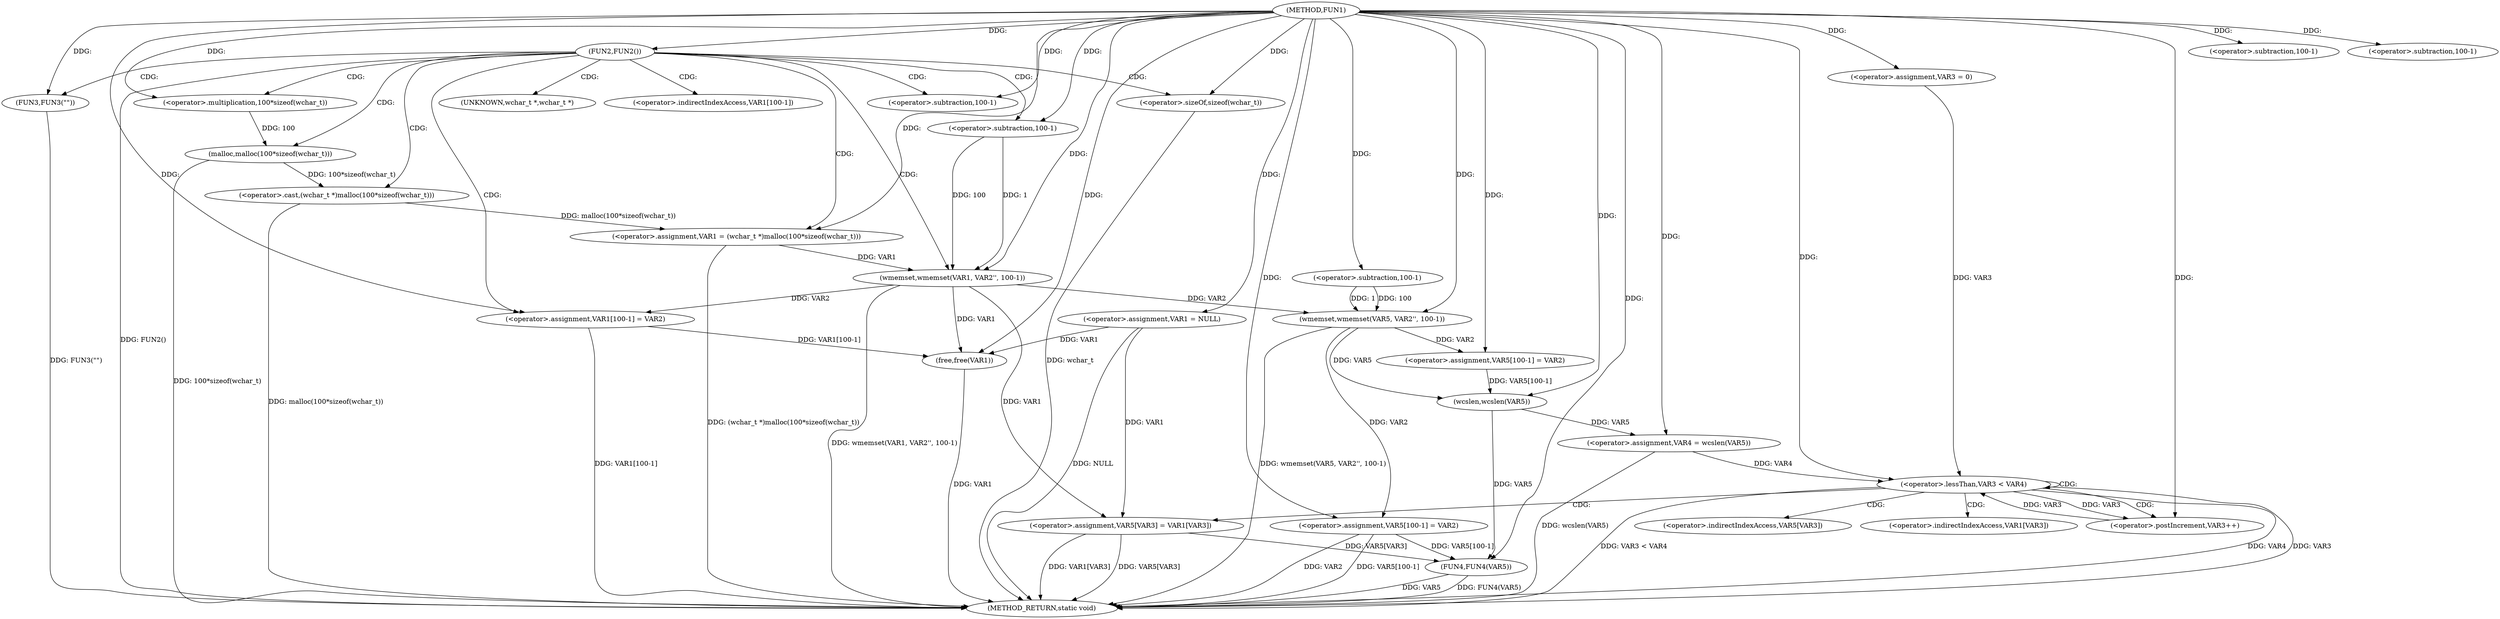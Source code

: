 digraph FUN1 {  
"1000100" [label = "(METHOD,FUN1)" ]
"1000184" [label = "(METHOD_RETURN,static void)" ]
"1000103" [label = "(<operator>.assignment,VAR1 = NULL)" ]
"1000107" [label = "(FUN2,FUN2())" ]
"1000109" [label = "(FUN3,FUN3(\"\"))" ]
"1000113" [label = "(<operator>.assignment,VAR1 = (wchar_t *)malloc(100*sizeof(wchar_t)))" ]
"1000115" [label = "(<operator>.cast,(wchar_t *)malloc(100*sizeof(wchar_t)))" ]
"1000117" [label = "(malloc,malloc(100*sizeof(wchar_t)))" ]
"1000118" [label = "(<operator>.multiplication,100*sizeof(wchar_t))" ]
"1000120" [label = "(<operator>.sizeOf,sizeof(wchar_t))" ]
"1000122" [label = "(wmemset,wmemset(VAR1, VAR2'', 100-1))" ]
"1000125" [label = "(<operator>.subtraction,100-1)" ]
"1000128" [label = "(<operator>.assignment,VAR1[100-1] = VAR2)" ]
"1000131" [label = "(<operator>.subtraction,100-1)" ]
"1000139" [label = "(wmemset,wmemset(VAR5, VAR2'', 100-1))" ]
"1000142" [label = "(<operator>.subtraction,100-1)" ]
"1000145" [label = "(<operator>.assignment,VAR5[100-1] = VAR2)" ]
"1000148" [label = "(<operator>.subtraction,100-1)" ]
"1000152" [label = "(<operator>.assignment,VAR4 = wcslen(VAR5))" ]
"1000154" [label = "(wcslen,wcslen(VAR5))" ]
"1000157" [label = "(<operator>.assignment,VAR3 = 0)" ]
"1000160" [label = "(<operator>.lessThan,VAR3 < VAR4)" ]
"1000163" [label = "(<operator>.postIncrement,VAR3++)" ]
"1000166" [label = "(<operator>.assignment,VAR5[VAR3] = VAR1[VAR3])" ]
"1000173" [label = "(<operator>.assignment,VAR5[100-1] = VAR2)" ]
"1000176" [label = "(<operator>.subtraction,100-1)" ]
"1000180" [label = "(FUN4,FUN4(VAR5))" ]
"1000182" [label = "(free,free(VAR1))" ]
"1000116" [label = "(UNKNOWN,wchar_t *,wchar_t *)" ]
"1000129" [label = "(<operator>.indirectIndexAccess,VAR1[100-1])" ]
"1000167" [label = "(<operator>.indirectIndexAccess,VAR5[VAR3])" ]
"1000170" [label = "(<operator>.indirectIndexAccess,VAR1[VAR3])" ]
  "1000107" -> "1000184"  [ label = "DDG: FUN2()"] 
  "1000173" -> "1000184"  [ label = "DDG: VAR2"] 
  "1000103" -> "1000184"  [ label = "DDG: NULL"] 
  "1000160" -> "1000184"  [ label = "DDG: VAR3 < VAR4"] 
  "1000139" -> "1000184"  [ label = "DDG: wmemset(VAR5, VAR2'', 100-1)"] 
  "1000180" -> "1000184"  [ label = "DDG: VAR5"] 
  "1000117" -> "1000184"  [ label = "DDG: 100*sizeof(wchar_t)"] 
  "1000152" -> "1000184"  [ label = "DDG: wcslen(VAR5)"] 
  "1000122" -> "1000184"  [ label = "DDG: wmemset(VAR1, VAR2'', 100-1)"] 
  "1000166" -> "1000184"  [ label = "DDG: VAR1[VAR3]"] 
  "1000115" -> "1000184"  [ label = "DDG: malloc(100*sizeof(wchar_t))"] 
  "1000128" -> "1000184"  [ label = "DDG: VAR1[100-1]"] 
  "1000166" -> "1000184"  [ label = "DDG: VAR5[VAR3]"] 
  "1000113" -> "1000184"  [ label = "DDG: (wchar_t *)malloc(100*sizeof(wchar_t))"] 
  "1000120" -> "1000184"  [ label = "DDG: wchar_t"] 
  "1000180" -> "1000184"  [ label = "DDG: FUN4(VAR5)"] 
  "1000160" -> "1000184"  [ label = "DDG: VAR4"] 
  "1000160" -> "1000184"  [ label = "DDG: VAR3"] 
  "1000182" -> "1000184"  [ label = "DDG: VAR1"] 
  "1000173" -> "1000184"  [ label = "DDG: VAR5[100-1]"] 
  "1000109" -> "1000184"  [ label = "DDG: FUN3(\"\")"] 
  "1000100" -> "1000103"  [ label = "DDG: "] 
  "1000100" -> "1000107"  [ label = "DDG: "] 
  "1000100" -> "1000109"  [ label = "DDG: "] 
  "1000115" -> "1000113"  [ label = "DDG: malloc(100*sizeof(wchar_t))"] 
  "1000100" -> "1000113"  [ label = "DDG: "] 
  "1000117" -> "1000115"  [ label = "DDG: 100*sizeof(wchar_t)"] 
  "1000118" -> "1000117"  [ label = "DDG: 100"] 
  "1000100" -> "1000118"  [ label = "DDG: "] 
  "1000100" -> "1000120"  [ label = "DDG: "] 
  "1000113" -> "1000122"  [ label = "DDG: VAR1"] 
  "1000100" -> "1000122"  [ label = "DDG: "] 
  "1000125" -> "1000122"  [ label = "DDG: 100"] 
  "1000125" -> "1000122"  [ label = "DDG: 1"] 
  "1000100" -> "1000125"  [ label = "DDG: "] 
  "1000122" -> "1000128"  [ label = "DDG: VAR2"] 
  "1000100" -> "1000128"  [ label = "DDG: "] 
  "1000100" -> "1000131"  [ label = "DDG: "] 
  "1000100" -> "1000139"  [ label = "DDG: "] 
  "1000122" -> "1000139"  [ label = "DDG: VAR2"] 
  "1000142" -> "1000139"  [ label = "DDG: 100"] 
  "1000142" -> "1000139"  [ label = "DDG: 1"] 
  "1000100" -> "1000142"  [ label = "DDG: "] 
  "1000139" -> "1000145"  [ label = "DDG: VAR2"] 
  "1000100" -> "1000145"  [ label = "DDG: "] 
  "1000100" -> "1000148"  [ label = "DDG: "] 
  "1000154" -> "1000152"  [ label = "DDG: VAR5"] 
  "1000100" -> "1000152"  [ label = "DDG: "] 
  "1000139" -> "1000154"  [ label = "DDG: VAR5"] 
  "1000145" -> "1000154"  [ label = "DDG: VAR5[100-1]"] 
  "1000100" -> "1000154"  [ label = "DDG: "] 
  "1000100" -> "1000157"  [ label = "DDG: "] 
  "1000163" -> "1000160"  [ label = "DDG: VAR3"] 
  "1000157" -> "1000160"  [ label = "DDG: VAR3"] 
  "1000100" -> "1000160"  [ label = "DDG: "] 
  "1000152" -> "1000160"  [ label = "DDG: VAR4"] 
  "1000160" -> "1000163"  [ label = "DDG: VAR3"] 
  "1000100" -> "1000163"  [ label = "DDG: "] 
  "1000103" -> "1000166"  [ label = "DDG: VAR1"] 
  "1000122" -> "1000166"  [ label = "DDG: VAR1"] 
  "1000100" -> "1000173"  [ label = "DDG: "] 
  "1000139" -> "1000173"  [ label = "DDG: VAR2"] 
  "1000100" -> "1000176"  [ label = "DDG: "] 
  "1000173" -> "1000180"  [ label = "DDG: VAR5[100-1]"] 
  "1000154" -> "1000180"  [ label = "DDG: VAR5"] 
  "1000166" -> "1000180"  [ label = "DDG: VAR5[VAR3]"] 
  "1000100" -> "1000180"  [ label = "DDG: "] 
  "1000103" -> "1000182"  [ label = "DDG: VAR1"] 
  "1000122" -> "1000182"  [ label = "DDG: VAR1"] 
  "1000128" -> "1000182"  [ label = "DDG: VAR1[100-1]"] 
  "1000100" -> "1000182"  [ label = "DDG: "] 
  "1000107" -> "1000125"  [ label = "CDG: "] 
  "1000107" -> "1000116"  [ label = "CDG: "] 
  "1000107" -> "1000131"  [ label = "CDG: "] 
  "1000107" -> "1000120"  [ label = "CDG: "] 
  "1000107" -> "1000117"  [ label = "CDG: "] 
  "1000107" -> "1000113"  [ label = "CDG: "] 
  "1000107" -> "1000109"  [ label = "CDG: "] 
  "1000107" -> "1000128"  [ label = "CDG: "] 
  "1000107" -> "1000129"  [ label = "CDG: "] 
  "1000107" -> "1000115"  [ label = "CDG: "] 
  "1000107" -> "1000118"  [ label = "CDG: "] 
  "1000107" -> "1000122"  [ label = "CDG: "] 
  "1000160" -> "1000163"  [ label = "CDG: "] 
  "1000160" -> "1000167"  [ label = "CDG: "] 
  "1000160" -> "1000160"  [ label = "CDG: "] 
  "1000160" -> "1000170"  [ label = "CDG: "] 
  "1000160" -> "1000166"  [ label = "CDG: "] 
}
